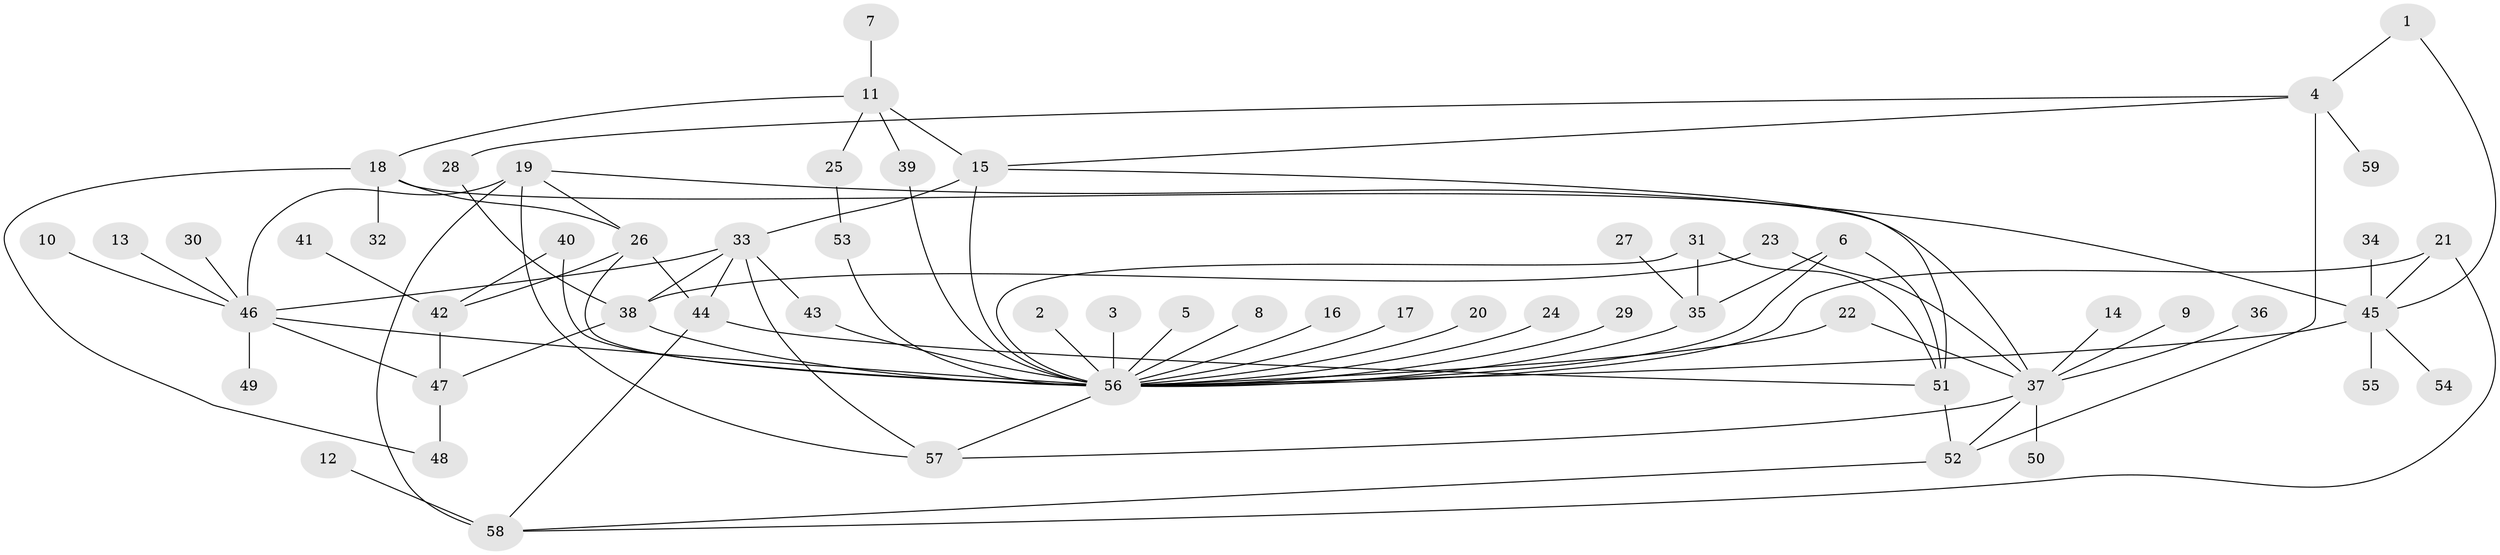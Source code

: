 // original degree distribution, {11: 0.0136986301369863, 29: 0.00684931506849315, 10: 0.00684931506849315, 1: 0.5821917808219178, 5: 0.03424657534246575, 8: 0.0136986301369863, 3: 0.0958904109589041, 7: 0.02054794520547945, 4: 0.03424657534246575, 2: 0.136986301369863, 6: 0.0547945205479452}
// Generated by graph-tools (version 1.1) at 2025/36/03/04/25 23:36:53]
// undirected, 59 vertices, 89 edges
graph export_dot {
  node [color=gray90,style=filled];
  1;
  2;
  3;
  4;
  5;
  6;
  7;
  8;
  9;
  10;
  11;
  12;
  13;
  14;
  15;
  16;
  17;
  18;
  19;
  20;
  21;
  22;
  23;
  24;
  25;
  26;
  27;
  28;
  29;
  30;
  31;
  32;
  33;
  34;
  35;
  36;
  37;
  38;
  39;
  40;
  41;
  42;
  43;
  44;
  45;
  46;
  47;
  48;
  49;
  50;
  51;
  52;
  53;
  54;
  55;
  56;
  57;
  58;
  59;
  1 -- 4 [weight=1.0];
  1 -- 45 [weight=1.0];
  2 -- 56 [weight=1.0];
  3 -- 56 [weight=1.0];
  4 -- 15 [weight=1.0];
  4 -- 28 [weight=1.0];
  4 -- 52 [weight=1.0];
  4 -- 59 [weight=1.0];
  5 -- 56 [weight=1.0];
  6 -- 35 [weight=1.0];
  6 -- 51 [weight=1.0];
  6 -- 56 [weight=1.0];
  7 -- 11 [weight=1.0];
  8 -- 56 [weight=1.0];
  9 -- 37 [weight=1.0];
  10 -- 46 [weight=1.0];
  11 -- 15 [weight=1.0];
  11 -- 18 [weight=1.0];
  11 -- 25 [weight=1.0];
  11 -- 39 [weight=1.0];
  12 -- 58 [weight=1.0];
  13 -- 46 [weight=1.0];
  14 -- 37 [weight=1.0];
  15 -- 33 [weight=1.0];
  15 -- 51 [weight=1.0];
  15 -- 56 [weight=1.0];
  16 -- 56 [weight=1.0];
  17 -- 56 [weight=1.0];
  18 -- 26 [weight=1.0];
  18 -- 32 [weight=1.0];
  18 -- 37 [weight=1.0];
  18 -- 48 [weight=2.0];
  19 -- 26 [weight=1.0];
  19 -- 45 [weight=1.0];
  19 -- 46 [weight=1.0];
  19 -- 57 [weight=1.0];
  19 -- 58 [weight=1.0];
  20 -- 56 [weight=1.0];
  21 -- 45 [weight=1.0];
  21 -- 56 [weight=1.0];
  21 -- 58 [weight=1.0];
  22 -- 37 [weight=1.0];
  22 -- 56 [weight=1.0];
  23 -- 37 [weight=1.0];
  23 -- 38 [weight=1.0];
  24 -- 56 [weight=1.0];
  25 -- 53 [weight=1.0];
  26 -- 42 [weight=1.0];
  26 -- 44 [weight=1.0];
  26 -- 56 [weight=1.0];
  27 -- 35 [weight=1.0];
  28 -- 38 [weight=1.0];
  29 -- 56 [weight=1.0];
  30 -- 46 [weight=1.0];
  31 -- 35 [weight=1.0];
  31 -- 51 [weight=1.0];
  31 -- 56 [weight=1.0];
  33 -- 38 [weight=1.0];
  33 -- 43 [weight=1.0];
  33 -- 44 [weight=1.0];
  33 -- 46 [weight=1.0];
  33 -- 57 [weight=1.0];
  34 -- 45 [weight=1.0];
  35 -- 56 [weight=1.0];
  36 -- 37 [weight=1.0];
  37 -- 50 [weight=1.0];
  37 -- 52 [weight=1.0];
  37 -- 57 [weight=1.0];
  38 -- 47 [weight=1.0];
  38 -- 56 [weight=1.0];
  39 -- 56 [weight=1.0];
  40 -- 42 [weight=1.0];
  40 -- 56 [weight=1.0];
  41 -- 42 [weight=1.0];
  42 -- 47 [weight=1.0];
  43 -- 56 [weight=2.0];
  44 -- 51 [weight=1.0];
  44 -- 58 [weight=1.0];
  45 -- 54 [weight=1.0];
  45 -- 55 [weight=1.0];
  45 -- 56 [weight=1.0];
  46 -- 47 [weight=1.0];
  46 -- 49 [weight=1.0];
  46 -- 56 [weight=1.0];
  47 -- 48 [weight=1.0];
  51 -- 52 [weight=1.0];
  52 -- 58 [weight=1.0];
  53 -- 56 [weight=1.0];
  56 -- 57 [weight=1.0];
}
